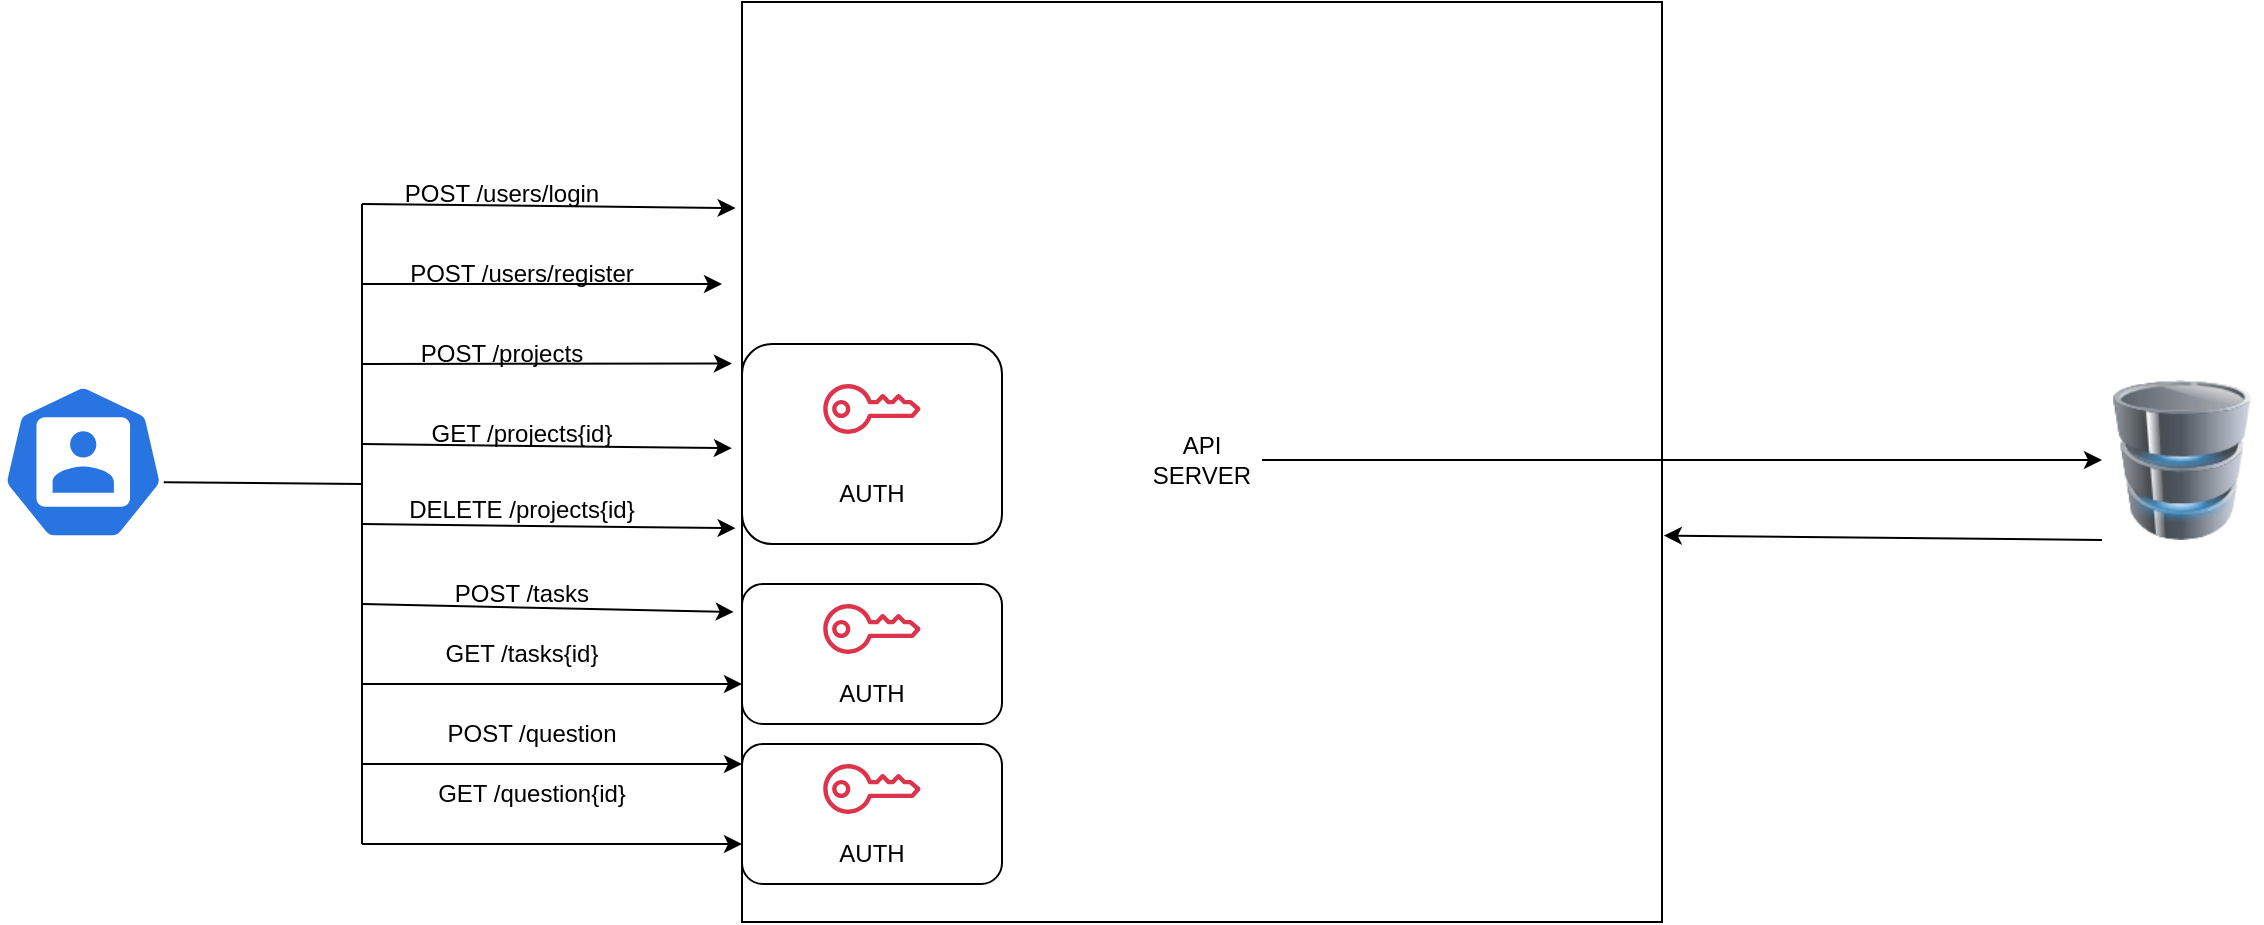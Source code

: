 <mxfile version="24.0.6" type="device">
  <diagram name="Page-1" id="6Lsi_bnrUrCN5uYH-fO-">
    <mxGraphModel dx="1434" dy="766" grid="1" gridSize="10" guides="1" tooltips="1" connect="1" arrows="1" fold="1" page="1" pageScale="1" pageWidth="850" pageHeight="1100" math="0" shadow="0">
      <root>
        <mxCell id="0" />
        <mxCell id="1" parent="0" />
        <mxCell id="ITdAnYS5xszYeKck7cb0-1" value="" style="aspect=fixed;sketch=0;html=1;dashed=0;whitespace=wrap;fillColor=#2875E2;strokeColor=#ffffff;points=[[0.005,0.63,0],[0.1,0.2,0],[0.9,0.2,0],[0.5,0,0],[0.995,0.63,0],[0.72,0.99,0],[0.5,1,0],[0.28,0.99,0]];shape=mxgraph.kubernetes.icon2;prIcon=user" vertex="1" parent="1">
          <mxGeometry x="100" y="370" width="81.25" height="78" as="geometry" />
        </mxCell>
        <mxCell id="ITdAnYS5xszYeKck7cb0-2" value="" style="whiteSpace=wrap;html=1;aspect=fixed;" vertex="1" parent="1">
          <mxGeometry x="470" y="179" width="460" height="460" as="geometry" />
        </mxCell>
        <mxCell id="ITdAnYS5xszYeKck7cb0-3" value="" style="shape=image;html=1;verticalAlign=top;verticalLabelPosition=bottom;labelBackgroundColor=#ffffff;imageAspect=0;aspect=fixed;image=https://cdn1.iconfinder.com/data/icons/unicons-line-vol-3/24/docker-128.png" vertex="1" parent="1">
          <mxGeometry x="850" y="200" width="50" height="50" as="geometry" />
        </mxCell>
        <mxCell id="ITdAnYS5xszYeKck7cb0-5" value="" style="endArrow=none;html=1;rounded=0;exitX=0.995;exitY=0.63;exitDx=0;exitDy=0;exitPerimeter=0;" edge="1" parent="1" source="ITdAnYS5xszYeKck7cb0-1">
          <mxGeometry width="50" height="50" relative="1" as="geometry">
            <mxPoint x="400" y="420" as="sourcePoint" />
            <mxPoint x="280" y="420" as="targetPoint" />
          </mxGeometry>
        </mxCell>
        <mxCell id="ITdAnYS5xszYeKck7cb0-6" value="" style="endArrow=none;html=1;rounded=0;" edge="1" parent="1">
          <mxGeometry width="50" height="50" relative="1" as="geometry">
            <mxPoint x="280" y="600" as="sourcePoint" />
            <mxPoint x="280" y="280" as="targetPoint" />
          </mxGeometry>
        </mxCell>
        <mxCell id="ITdAnYS5xszYeKck7cb0-8" value="" style="endArrow=classic;html=1;rounded=0;entryX=-0.007;entryY=0.224;entryDx=0;entryDy=0;entryPerimeter=0;" edge="1" parent="1" target="ITdAnYS5xszYeKck7cb0-2">
          <mxGeometry width="50" height="50" relative="1" as="geometry">
            <mxPoint x="280" y="280" as="sourcePoint" />
            <mxPoint x="450" y="370" as="targetPoint" />
          </mxGeometry>
        </mxCell>
        <mxCell id="ITdAnYS5xszYeKck7cb0-9" value="" style="endArrow=classic;html=1;rounded=0;" edge="1" parent="1">
          <mxGeometry width="50" height="50" relative="1" as="geometry">
            <mxPoint x="280" y="320" as="sourcePoint" />
            <mxPoint x="460" y="320" as="targetPoint" />
          </mxGeometry>
        </mxCell>
        <mxCell id="ITdAnYS5xszYeKck7cb0-10" value="" style="endArrow=classic;html=1;rounded=0;entryX=-0.011;entryY=0.393;entryDx=0;entryDy=0;entryPerimeter=0;" edge="1" parent="1" target="ITdAnYS5xszYeKck7cb0-2">
          <mxGeometry width="50" height="50" relative="1" as="geometry">
            <mxPoint x="280" y="360" as="sourcePoint" />
            <mxPoint x="370" y="360" as="targetPoint" />
          </mxGeometry>
        </mxCell>
        <mxCell id="ITdAnYS5xszYeKck7cb0-11" value="" style="endArrow=classic;html=1;rounded=0;entryX=-0.011;entryY=0.485;entryDx=0;entryDy=0;entryPerimeter=0;" edge="1" parent="1" target="ITdAnYS5xszYeKck7cb0-2">
          <mxGeometry width="50" height="50" relative="1" as="geometry">
            <mxPoint x="280" y="400" as="sourcePoint" />
            <mxPoint x="370" y="400" as="targetPoint" />
          </mxGeometry>
        </mxCell>
        <mxCell id="ITdAnYS5xszYeKck7cb0-12" value="" style="endArrow=classic;html=1;rounded=0;entryX=-0.007;entryY=0.572;entryDx=0;entryDy=0;entryPerimeter=0;" edge="1" parent="1" target="ITdAnYS5xszYeKck7cb0-2">
          <mxGeometry width="50" height="50" relative="1" as="geometry">
            <mxPoint x="280" y="440" as="sourcePoint" />
            <mxPoint x="370" y="440" as="targetPoint" />
          </mxGeometry>
        </mxCell>
        <mxCell id="ITdAnYS5xszYeKck7cb0-13" value="" style="endArrow=classic;html=1;rounded=0;entryX=-0.009;entryY=0.663;entryDx=0;entryDy=0;entryPerimeter=0;" edge="1" parent="1" target="ITdAnYS5xszYeKck7cb0-2">
          <mxGeometry width="50" height="50" relative="1" as="geometry">
            <mxPoint x="280" y="480" as="sourcePoint" />
            <mxPoint x="370" y="480" as="targetPoint" />
          </mxGeometry>
        </mxCell>
        <mxCell id="ITdAnYS5xszYeKck7cb0-14" value="" style="endArrow=classic;html=1;rounded=0;" edge="1" parent="1">
          <mxGeometry width="50" height="50" relative="1" as="geometry">
            <mxPoint x="280" y="520" as="sourcePoint" />
            <mxPoint x="470" y="520" as="targetPoint" />
          </mxGeometry>
        </mxCell>
        <mxCell id="ITdAnYS5xszYeKck7cb0-15" value="POST /users/login" style="text;html=1;align=center;verticalAlign=middle;whiteSpace=wrap;rounded=0;" vertex="1" parent="1">
          <mxGeometry x="290" y="260" width="120" height="30" as="geometry" />
        </mxCell>
        <mxCell id="ITdAnYS5xszYeKck7cb0-16" value="POST /users/register" style="text;html=1;align=center;verticalAlign=middle;whiteSpace=wrap;rounded=0;" vertex="1" parent="1">
          <mxGeometry x="300" y="300" width="120" height="30" as="geometry" />
        </mxCell>
        <mxCell id="ITdAnYS5xszYeKck7cb0-20" value="POST /projects" style="text;html=1;align=center;verticalAlign=middle;whiteSpace=wrap;rounded=0;" vertex="1" parent="1">
          <mxGeometry x="290" y="340" width="120" height="30" as="geometry" />
        </mxCell>
        <mxCell id="ITdAnYS5xszYeKck7cb0-21" value="GET /projects{id}" style="text;html=1;align=center;verticalAlign=middle;whiteSpace=wrap;rounded=0;" vertex="1" parent="1">
          <mxGeometry x="300" y="380" width="120" height="30" as="geometry" />
        </mxCell>
        <mxCell id="ITdAnYS5xszYeKck7cb0-23" value="DELETE /projects{id}" style="text;html=1;align=center;verticalAlign=middle;whiteSpace=wrap;rounded=0;" vertex="1" parent="1">
          <mxGeometry x="300" y="418" width="120" height="30" as="geometry" />
        </mxCell>
        <mxCell id="ITdAnYS5xszYeKck7cb0-24" value="POST /tasks" style="text;html=1;align=center;verticalAlign=middle;whiteSpace=wrap;rounded=0;" vertex="1" parent="1">
          <mxGeometry x="300" y="460" width="120" height="30" as="geometry" />
        </mxCell>
        <mxCell id="ITdAnYS5xszYeKck7cb0-25" value="GET /tasks{id}" style="text;html=1;align=center;verticalAlign=middle;whiteSpace=wrap;rounded=0;" vertex="1" parent="1">
          <mxGeometry x="300" y="490" width="120" height="30" as="geometry" />
        </mxCell>
        <mxCell id="ITdAnYS5xszYeKck7cb0-28" value="POST /question" style="text;html=1;align=center;verticalAlign=middle;whiteSpace=wrap;rounded=0;" vertex="1" parent="1">
          <mxGeometry x="305" y="530" width="120" height="30" as="geometry" />
        </mxCell>
        <mxCell id="ITdAnYS5xszYeKck7cb0-29" value="GET /question{id}" style="text;html=1;align=center;verticalAlign=middle;whiteSpace=wrap;rounded=0;" vertex="1" parent="1">
          <mxGeometry x="305" y="560" width="120" height="30" as="geometry" />
        </mxCell>
        <mxCell id="ITdAnYS5xszYeKck7cb0-30" value="" style="endArrow=classic;html=1;rounded=0;entryX=-0.009;entryY=0.663;entryDx=0;entryDy=0;entryPerimeter=0;" edge="1" parent="1">
          <mxGeometry width="50" height="50" relative="1" as="geometry">
            <mxPoint x="280" y="560" as="sourcePoint" />
            <mxPoint x="470" y="560" as="targetPoint" />
          </mxGeometry>
        </mxCell>
        <mxCell id="ITdAnYS5xszYeKck7cb0-31" value="" style="endArrow=classic;html=1;rounded=0;entryX=-0.009;entryY=0.663;entryDx=0;entryDy=0;entryPerimeter=0;" edge="1" parent="1">
          <mxGeometry width="50" height="50" relative="1" as="geometry">
            <mxPoint x="280" y="600" as="sourcePoint" />
            <mxPoint x="470" y="600" as="targetPoint" />
          </mxGeometry>
        </mxCell>
        <mxCell id="ITdAnYS5xszYeKck7cb0-33" value="" style="rounded=1;whiteSpace=wrap;html=1;" vertex="1" parent="1">
          <mxGeometry x="470" y="350" width="130" height="100" as="geometry" />
        </mxCell>
        <mxCell id="ITdAnYS5xszYeKck7cb0-34" value="" style="sketch=0;outlineConnect=0;fontColor=#232F3E;gradientColor=none;fillColor=#DD344C;strokeColor=none;dashed=0;verticalLabelPosition=bottom;verticalAlign=top;align=center;html=1;fontSize=12;fontStyle=0;aspect=fixed;pointerEvents=1;shape=mxgraph.aws4.addon;" vertex="1" parent="1">
          <mxGeometry x="510.63" y="370" width="48.75" height="25" as="geometry" />
        </mxCell>
        <mxCell id="ITdAnYS5xszYeKck7cb0-35" value="AUTH" style="text;html=1;align=center;verticalAlign=middle;whiteSpace=wrap;rounded=0;" vertex="1" parent="1">
          <mxGeometry x="505" y="410" width="60" height="30" as="geometry" />
        </mxCell>
        <mxCell id="ITdAnYS5xszYeKck7cb0-36" value="" style="rounded=1;whiteSpace=wrap;html=1;" vertex="1" parent="1">
          <mxGeometry x="470" y="470" width="130" height="70" as="geometry" />
        </mxCell>
        <mxCell id="ITdAnYS5xszYeKck7cb0-37" value="" style="sketch=0;outlineConnect=0;fontColor=#232F3E;gradientColor=none;fillColor=#DD344C;strokeColor=none;dashed=0;verticalLabelPosition=bottom;verticalAlign=top;align=center;html=1;fontSize=12;fontStyle=0;aspect=fixed;pointerEvents=1;shape=mxgraph.aws4.addon;" vertex="1" parent="1">
          <mxGeometry x="510.63" y="480" width="48.75" height="25" as="geometry" />
        </mxCell>
        <mxCell id="ITdAnYS5xszYeKck7cb0-38" value="AUTH" style="text;html=1;align=center;verticalAlign=middle;whiteSpace=wrap;rounded=0;" vertex="1" parent="1">
          <mxGeometry x="505" y="510" width="60" height="30" as="geometry" />
        </mxCell>
        <mxCell id="ITdAnYS5xszYeKck7cb0-39" value="" style="rounded=1;whiteSpace=wrap;html=1;" vertex="1" parent="1">
          <mxGeometry x="470" y="550" width="130" height="70" as="geometry" />
        </mxCell>
        <mxCell id="ITdAnYS5xszYeKck7cb0-40" value="" style="sketch=0;outlineConnect=0;fontColor=#232F3E;gradientColor=none;fillColor=#DD344C;strokeColor=none;dashed=0;verticalLabelPosition=bottom;verticalAlign=top;align=center;html=1;fontSize=12;fontStyle=0;aspect=fixed;pointerEvents=1;shape=mxgraph.aws4.addon;" vertex="1" parent="1">
          <mxGeometry x="510.63" y="560" width="48.75" height="25" as="geometry" />
        </mxCell>
        <mxCell id="ITdAnYS5xszYeKck7cb0-41" value="AUTH" style="text;html=1;align=center;verticalAlign=middle;whiteSpace=wrap;rounded=0;" vertex="1" parent="1">
          <mxGeometry x="505" y="590" width="60" height="30" as="geometry" />
        </mxCell>
        <mxCell id="ITdAnYS5xszYeKck7cb0-42" value="" style="image;html=1;image=img/lib/clip_art/computers/Database_128x128.png" vertex="1" parent="1">
          <mxGeometry x="1150" y="368" width="80" height="80" as="geometry" />
        </mxCell>
        <mxCell id="ITdAnYS5xszYeKck7cb0-43" value="API SERVER" style="text;html=1;align=center;verticalAlign=middle;whiteSpace=wrap;rounded=0;" vertex="1" parent="1">
          <mxGeometry x="670" y="393" width="60" height="30" as="geometry" />
        </mxCell>
        <mxCell id="ITdAnYS5xszYeKck7cb0-44" value="" style="endArrow=classic;html=1;rounded=0;entryX=0;entryY=0.5;entryDx=0;entryDy=0;exitX=1;exitY=0.5;exitDx=0;exitDy=0;" edge="1" parent="1" source="ITdAnYS5xszYeKck7cb0-43" target="ITdAnYS5xszYeKck7cb0-42">
          <mxGeometry width="50" height="50" relative="1" as="geometry">
            <mxPoint x="650" y="440" as="sourcePoint" />
            <mxPoint x="700" y="390" as="targetPoint" />
          </mxGeometry>
        </mxCell>
        <mxCell id="ITdAnYS5xszYeKck7cb0-45" value="" style="endArrow=classic;html=1;rounded=0;exitX=0;exitY=1;exitDx=0;exitDy=0;entryX=1.002;entryY=0.58;entryDx=0;entryDy=0;entryPerimeter=0;" edge="1" parent="1" source="ITdAnYS5xszYeKck7cb0-42" target="ITdAnYS5xszYeKck7cb0-2">
          <mxGeometry width="50" height="50" relative="1" as="geometry">
            <mxPoint x="650" y="440" as="sourcePoint" />
            <mxPoint x="700" y="390" as="targetPoint" />
          </mxGeometry>
        </mxCell>
      </root>
    </mxGraphModel>
  </diagram>
</mxfile>
